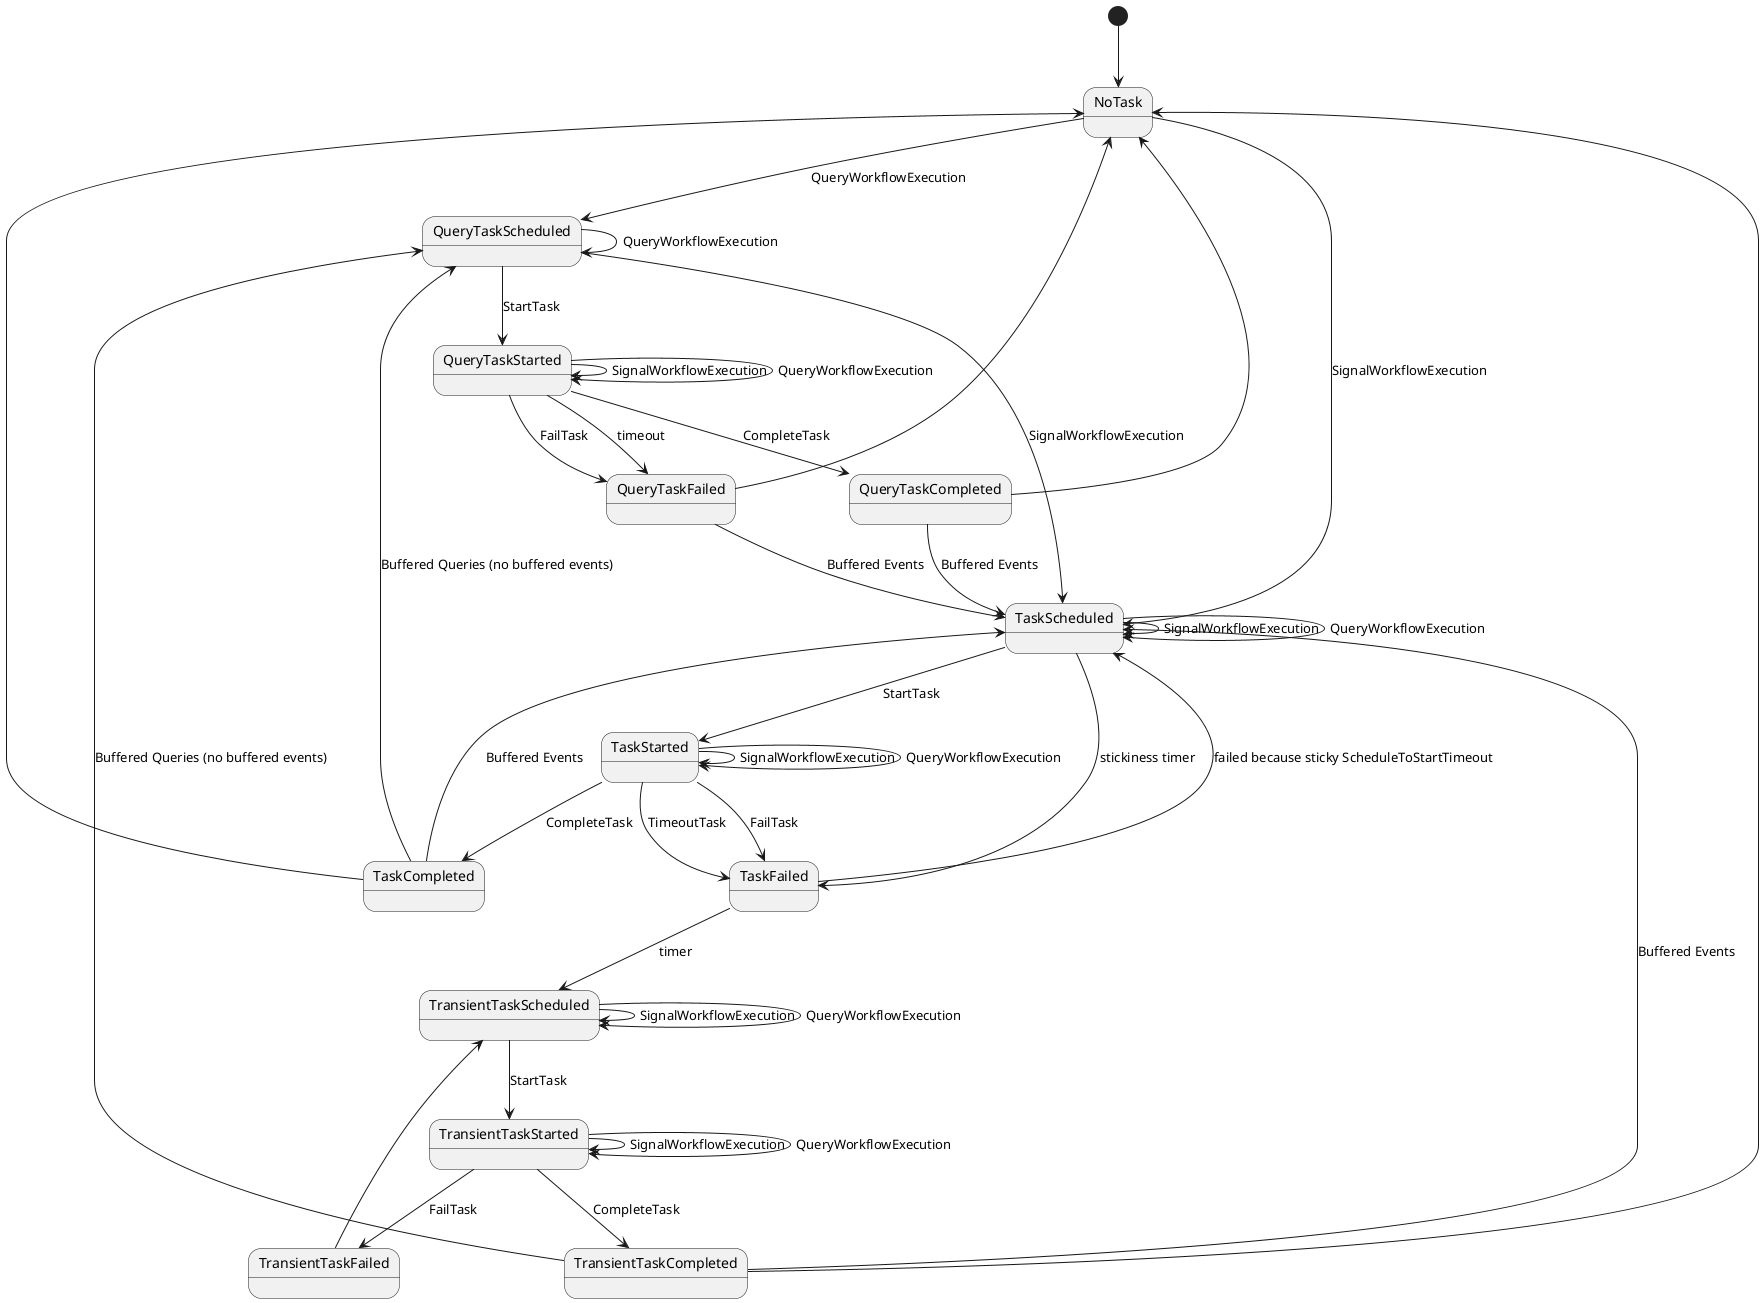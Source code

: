 @startuml
[*] --> NoTask

NoTask --> QueryTaskScheduled: QueryWorkflowExecution
NoTask --> TaskScheduled: SignalWorkflowExecution

QueryTaskScheduled --> QueryTaskStarted: StartTask
QueryTaskScheduled --> TaskScheduled: SignalWorkflowExecution
QueryTaskScheduled --> QueryTaskScheduled: QueryWorkflowExecution

QueryTaskStarted --> QueryTaskCompleted: CompleteTask
QueryTaskStarted --> QueryTaskFailed: FailTask
QueryTaskStarted --> QueryTaskFailed: timeout
QueryTaskStarted --> QueryTaskStarted: SignalWorkflowExecution
QueryTaskStarted --> QueryTaskStarted: QueryWorkflowExecution


QueryTaskCompleted --> NoTask
QueryTaskCompleted --> TaskScheduled: Buffered Events

QueryTaskFailed --> NoTask
QueryTaskFailed --> TaskScheduled: Buffered Events

TaskScheduled --> TaskStarted: StartTask
TaskScheduled --> TaskScheduled: SignalWorkflowExecution
TaskScheduled --> TaskScheduled: QueryWorkflowExecution
TaskScheduled --> TaskFailed: stickiness timer

TaskStarted --> TaskCompleted: CompleteTask
TaskStarted --> TaskFailed: FailTask
TaskStarted --> TaskFailed: TimeoutTask
TaskStarted --> TaskStarted: SignalWorkflowExecution
TaskStarted --> TaskStarted: QueryWorkflowExecution

TaskCompleted --> TaskScheduled: Buffered Events
TaskCompleted --> NoTask
TaskCompleted --> QueryTaskScheduled: Buffered Queries (no buffered events)

TaskFailed --> TransientTaskScheduled: timer
TaskFailed --> TaskScheduled: failed because sticky ScheduleToStartTimeout

TransientTaskScheduled --> TransientTaskStarted: StartTask
TransientTaskScheduled --> TransientTaskScheduled: SignalWorkflowExecution
TransientTaskScheduled --> TransientTaskScheduled: QueryWorkflowExecution


TransientTaskStarted --> TransientTaskFailed: FailTask
TransientTaskStarted --> TransientTaskCompleted: CompleteTask
TransientTaskStarted --> TransientTaskStarted: SignalWorkflowExecution
TransientTaskStarted --> TransientTaskStarted: QueryWorkflowExecution

TransientTaskCompleted --> NoTask
TransientTaskCompleted --> TaskScheduled: Buffered Events
TransientTaskCompleted --> QueryTaskScheduled: Buffered Queries (no buffered events)

TransientTaskFailed --> TransientTaskScheduled

@enduml